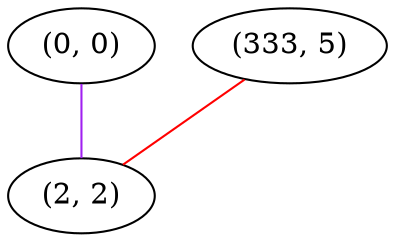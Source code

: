 graph "" {
"(0, 0)";
"(333, 5)";
"(2, 2)";
"(0, 0)" -- "(2, 2)"  [color=purple, key=0, weight=4];
"(333, 5)" -- "(2, 2)"  [color=red, key=0, weight=1];
}
